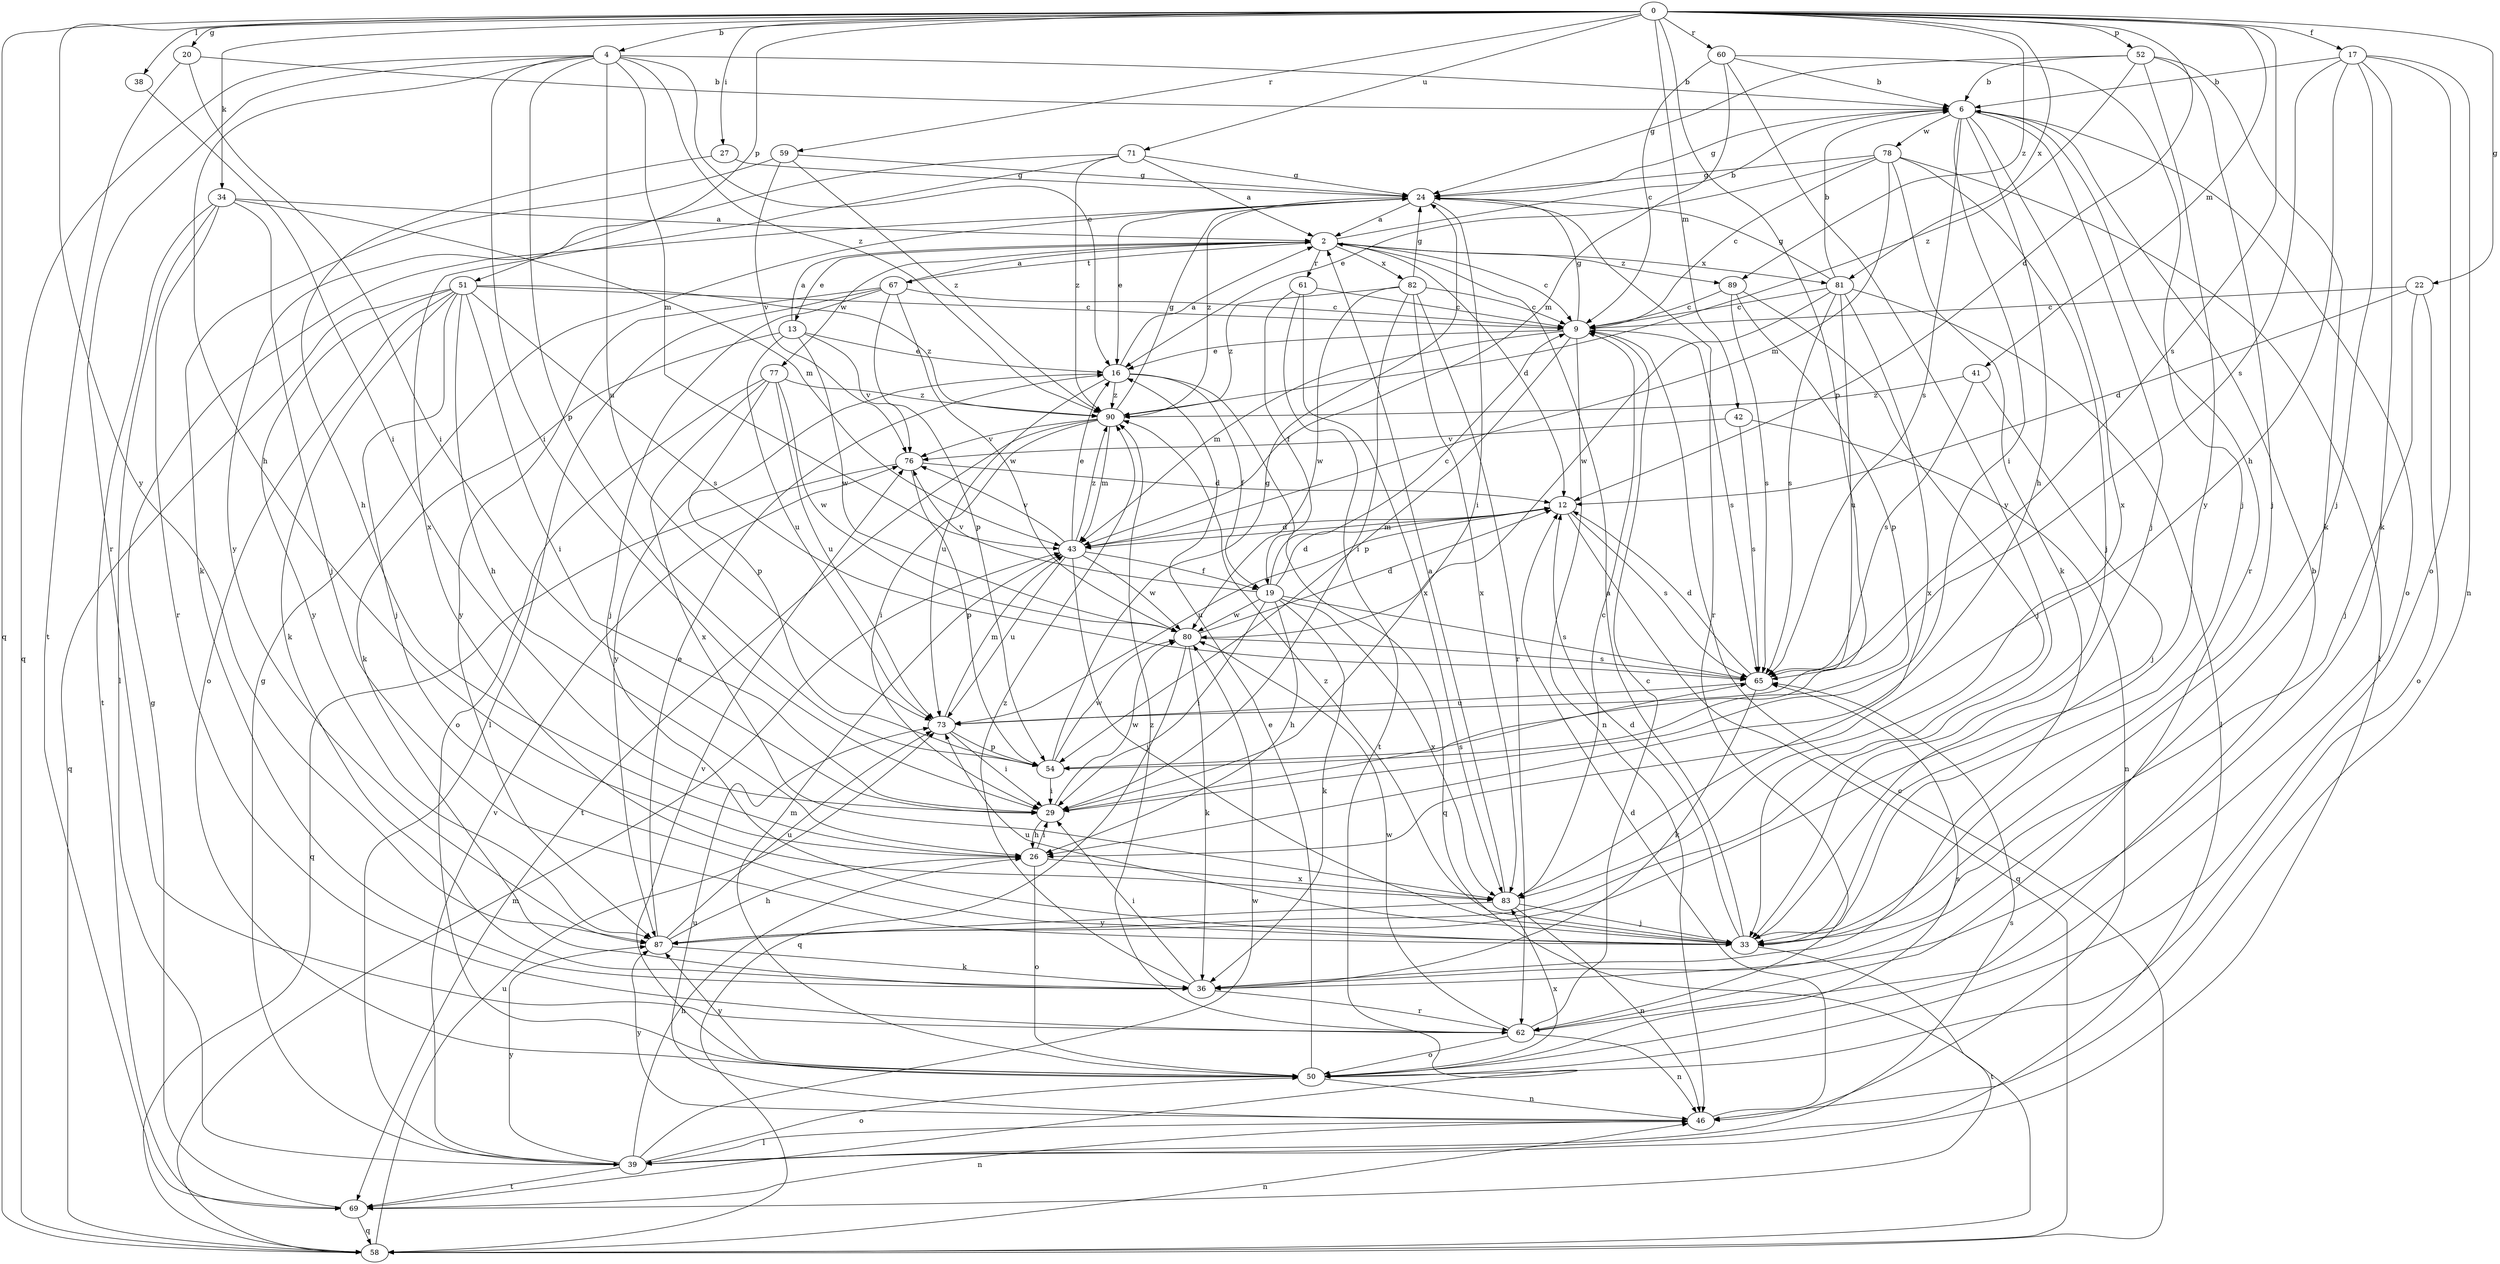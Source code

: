 strict digraph  {
0;
2;
4;
6;
9;
12;
13;
16;
17;
19;
20;
22;
24;
26;
27;
29;
33;
34;
36;
38;
39;
41;
42;
43;
46;
50;
51;
52;
54;
58;
59;
60;
61;
62;
65;
67;
69;
71;
73;
76;
77;
78;
80;
81;
82;
83;
87;
89;
90;
0 -> 4  [label=b];
0 -> 12  [label=d];
0 -> 17  [label=f];
0 -> 20  [label=g];
0 -> 22  [label=g];
0 -> 27  [label=i];
0 -> 34  [label=k];
0 -> 38  [label=l];
0 -> 41  [label=m];
0 -> 42  [label=m];
0 -> 51  [label=p];
0 -> 52  [label=p];
0 -> 54  [label=p];
0 -> 58  [label=q];
0 -> 59  [label=r];
0 -> 60  [label=r];
0 -> 65  [label=s];
0 -> 71  [label=u];
0 -> 81  [label=x];
0 -> 87  [label=y];
0 -> 89  [label=z];
2 -> 6  [label=b];
2 -> 9  [label=c];
2 -> 12  [label=d];
2 -> 13  [label=e];
2 -> 61  [label=r];
2 -> 67  [label=t];
2 -> 77  [label=w];
2 -> 81  [label=x];
2 -> 82  [label=x];
2 -> 89  [label=z];
4 -> 6  [label=b];
4 -> 16  [label=e];
4 -> 26  [label=h];
4 -> 29  [label=i];
4 -> 43  [label=m];
4 -> 54  [label=p];
4 -> 58  [label=q];
4 -> 62  [label=r];
4 -> 73  [label=u];
4 -> 90  [label=z];
6 -> 24  [label=g];
6 -> 26  [label=h];
6 -> 29  [label=i];
6 -> 33  [label=j];
6 -> 50  [label=o];
6 -> 62  [label=r];
6 -> 65  [label=s];
6 -> 78  [label=w];
6 -> 83  [label=x];
9 -> 16  [label=e];
9 -> 24  [label=g];
9 -> 43  [label=m];
9 -> 46  [label=n];
9 -> 54  [label=p];
9 -> 65  [label=s];
12 -> 43  [label=m];
12 -> 58  [label=q];
12 -> 65  [label=s];
12 -> 73  [label=u];
13 -> 2  [label=a];
13 -> 16  [label=e];
13 -> 36  [label=k];
13 -> 73  [label=u];
13 -> 76  [label=v];
13 -> 80  [label=w];
16 -> 2  [label=a];
16 -> 19  [label=f];
16 -> 58  [label=q];
16 -> 73  [label=u];
16 -> 87  [label=y];
16 -> 90  [label=z];
17 -> 6  [label=b];
17 -> 26  [label=h];
17 -> 33  [label=j];
17 -> 36  [label=k];
17 -> 46  [label=n];
17 -> 50  [label=o];
17 -> 65  [label=s];
19 -> 9  [label=c];
19 -> 12  [label=d];
19 -> 26  [label=h];
19 -> 29  [label=i];
19 -> 36  [label=k];
19 -> 65  [label=s];
19 -> 76  [label=v];
19 -> 80  [label=w];
19 -> 83  [label=x];
20 -> 6  [label=b];
20 -> 29  [label=i];
20 -> 69  [label=t];
22 -> 9  [label=c];
22 -> 12  [label=d];
22 -> 33  [label=j];
22 -> 50  [label=o];
24 -> 2  [label=a];
24 -> 16  [label=e];
24 -> 29  [label=i];
24 -> 62  [label=r];
24 -> 90  [label=z];
26 -> 29  [label=i];
26 -> 50  [label=o];
26 -> 83  [label=x];
27 -> 24  [label=g];
27 -> 26  [label=h];
29 -> 26  [label=h];
29 -> 65  [label=s];
29 -> 80  [label=w];
33 -> 2  [label=a];
33 -> 12  [label=d];
33 -> 69  [label=t];
33 -> 73  [label=u];
33 -> 90  [label=z];
34 -> 2  [label=a];
34 -> 33  [label=j];
34 -> 39  [label=l];
34 -> 43  [label=m];
34 -> 62  [label=r];
34 -> 69  [label=t];
36 -> 29  [label=i];
36 -> 62  [label=r];
36 -> 90  [label=z];
38 -> 29  [label=i];
39 -> 24  [label=g];
39 -> 26  [label=h];
39 -> 50  [label=o];
39 -> 65  [label=s];
39 -> 69  [label=t];
39 -> 76  [label=v];
39 -> 80  [label=w];
39 -> 87  [label=y];
41 -> 33  [label=j];
41 -> 65  [label=s];
41 -> 90  [label=z];
42 -> 46  [label=n];
42 -> 65  [label=s];
42 -> 76  [label=v];
43 -> 12  [label=d];
43 -> 16  [label=e];
43 -> 19  [label=f];
43 -> 33  [label=j];
43 -> 73  [label=u];
43 -> 76  [label=v];
43 -> 80  [label=w];
43 -> 90  [label=z];
46 -> 12  [label=d];
46 -> 39  [label=l];
46 -> 73  [label=u];
46 -> 87  [label=y];
50 -> 16  [label=e];
50 -> 43  [label=m];
50 -> 46  [label=n];
50 -> 65  [label=s];
50 -> 76  [label=v];
50 -> 83  [label=x];
50 -> 87  [label=y];
51 -> 9  [label=c];
51 -> 26  [label=h];
51 -> 29  [label=i];
51 -> 33  [label=j];
51 -> 36  [label=k];
51 -> 50  [label=o];
51 -> 58  [label=q];
51 -> 65  [label=s];
51 -> 87  [label=y];
51 -> 90  [label=z];
52 -> 6  [label=b];
52 -> 24  [label=g];
52 -> 33  [label=j];
52 -> 36  [label=k];
52 -> 87  [label=y];
52 -> 90  [label=z];
54 -> 24  [label=g];
54 -> 29  [label=i];
54 -> 80  [label=w];
58 -> 9  [label=c];
58 -> 43  [label=m];
58 -> 46  [label=n];
58 -> 73  [label=u];
59 -> 24  [label=g];
59 -> 36  [label=k];
59 -> 76  [label=v];
59 -> 90  [label=z];
60 -> 6  [label=b];
60 -> 9  [label=c];
60 -> 33  [label=j];
60 -> 43  [label=m];
60 -> 87  [label=y];
61 -> 9  [label=c];
61 -> 19  [label=f];
61 -> 69  [label=t];
61 -> 83  [label=x];
62 -> 6  [label=b];
62 -> 9  [label=c];
62 -> 46  [label=n];
62 -> 50  [label=o];
62 -> 80  [label=w];
62 -> 90  [label=z];
65 -> 12  [label=d];
65 -> 36  [label=k];
65 -> 73  [label=u];
67 -> 2  [label=a];
67 -> 9  [label=c];
67 -> 33  [label=j];
67 -> 39  [label=l];
67 -> 54  [label=p];
67 -> 80  [label=w];
67 -> 87  [label=y];
69 -> 24  [label=g];
69 -> 46  [label=n];
69 -> 58  [label=q];
71 -> 2  [label=a];
71 -> 24  [label=g];
71 -> 83  [label=x];
71 -> 87  [label=y];
71 -> 90  [label=z];
73 -> 29  [label=i];
73 -> 43  [label=m];
73 -> 54  [label=p];
76 -> 12  [label=d];
76 -> 54  [label=p];
76 -> 58  [label=q];
77 -> 50  [label=o];
77 -> 54  [label=p];
77 -> 73  [label=u];
77 -> 80  [label=w];
77 -> 83  [label=x];
77 -> 90  [label=z];
78 -> 9  [label=c];
78 -> 16  [label=e];
78 -> 24  [label=g];
78 -> 33  [label=j];
78 -> 36  [label=k];
78 -> 39  [label=l];
78 -> 43  [label=m];
80 -> 12  [label=d];
80 -> 36  [label=k];
80 -> 58  [label=q];
80 -> 65  [label=s];
81 -> 6  [label=b];
81 -> 9  [label=c];
81 -> 24  [label=g];
81 -> 39  [label=l];
81 -> 65  [label=s];
81 -> 73  [label=u];
81 -> 80  [label=w];
81 -> 83  [label=x];
82 -> 9  [label=c];
82 -> 24  [label=g];
82 -> 29  [label=i];
82 -> 62  [label=r];
82 -> 80  [label=w];
82 -> 83  [label=x];
82 -> 90  [label=z];
83 -> 2  [label=a];
83 -> 9  [label=c];
83 -> 33  [label=j];
83 -> 46  [label=n];
83 -> 87  [label=y];
87 -> 16  [label=e];
87 -> 26  [label=h];
87 -> 36  [label=k];
87 -> 73  [label=u];
89 -> 9  [label=c];
89 -> 33  [label=j];
89 -> 54  [label=p];
89 -> 65  [label=s];
90 -> 24  [label=g];
90 -> 29  [label=i];
90 -> 43  [label=m];
90 -> 69  [label=t];
90 -> 76  [label=v];
}
